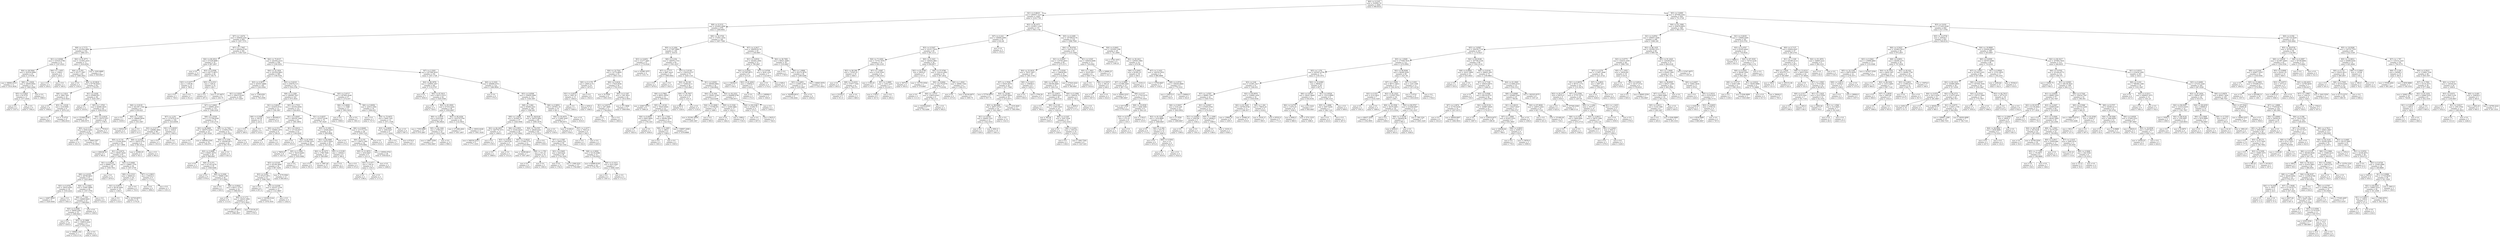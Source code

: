digraph Tree {
node [shape=box] ;
0 [label="X[0] <= 0.2197\nmse = 332950.79\nsamples = 2000\nvalue = 996.8535"] ;
1 [label="X[1] <= 0.8619\nmse = 260937.7214\nsamples = 1050\nvalue = 1218.7743"] ;
0 -> 1 [labeldistance=2.5, labelangle=45, headlabel="True"] ;
2 [label="X[8] <= 9.3131\nmse = 252903.2668\nsamples = 878\nvalue = 1268.8462"] ;
1 -> 2 ;
3 [label="X[7] <= 1.6274\nmse = 256644.2341\nsamples = 693\nvalue = 1207.7374"] ;
2 -> 3 ;
4 [label="X[8] <= 2.7173\nmse = 231044.9882\nsamples = 102\nvalue = 1480.1471"] ;
3 -> 4 ;
5 [label="X[1] <= 0.8369\nmse = 319325.5796\nsamples = 31\nvalue = 1167.0323"] ;
4 -> 5 ;
6 [label="X[4] <= 49.5064\nmse = 163534.9984\nsamples = 25\nvalue = 1378.96"] ;
5 -> 6 ;
7 [label="mse = 98084.2314\nsamples = 11\nvalue = 1014.3636"] ;
6 -> 7 ;
8 [label="X[8] <= 1.0436\nmse = 28450.9592\nsamples = 14\nvalue = 1665.4286"] ;
6 -> 8 ;
9 [label="X[5] <= 9.5925\nmse = 92.9752\nsamples = 11\nvalue = 1577.4545"] ;
8 -> 9 ;
10 [label="mse = 0.0\nsamples = 2\nvalue = 1557.0"] ;
9 -> 10 ;
11 [label="mse = 0.0\nsamples = 9\nvalue = 1582.0"] ;
9 -> 11 ;
12 [label="mse = 0.0\nsamples = 3\nvalue = 1988.0"] ;
8 -> 12 ;
13 [label="X[6] <= 1.1055\nmse = 1568.0\nsamples = 6\nvalue = 284.0"] ;
5 -> 13 ;
14 [label="mse = 0.0\nsamples = 4\nvalue = 256.0"] ;
13 -> 14 ;
15 [label="mse = 0.0\nsamples = 2\nvalue = 340.0"] ;
13 -> 15 ;
16 [label="X[4] <= 91.8771\nmse = 131003.1633\nsamples = 71\nvalue = 1616.8592"] ;
4 -> 16 ;
17 [label="X[4] <= 4.352\nmse = 95177.1607\nsamples = 65\nvalue = 1680.2923"] ;
16 -> 17 ;
18 [label="mse = 0.0\nsamples = 3\nvalue = 1193.0"] ;
17 -> 18 ;
19 [label="X[4] <= 25.9618\nmse = 87736.8543\nsamples = 62\nvalue = 1703.871"] ;
17 -> 19 ;
20 [label="X[8] <= 3.814\nmse = 1864.7461\nsamples = 16\nvalue = 1918.5625"] ;
19 -> 20 ;
21 [label="mse = 0.0\nsamples = 8\nvalue = 1958.0"] ;
20 -> 21 ;
22 [label="X[5] <= 1.6126\nmse = 618.8594\nsamples = 8\nvalue = 1879.125"] ;
20 -> 22 ;
23 [label="mse = 0.0\nsamples = 2\nvalue = 1838.0"] ;
22 -> 23 ;
24 [label="mse = 73.4722\nsamples = 6\nvalue = 1892.8333"] ;
22 -> 24 ;
25 [label="X[1] <= 0.828\nmse = 95996.853\nsamples = 46\nvalue = 1629.1957"] ;
19 -> 25 ;
26 [label="mse = 0.0\nsamples = 2\nvalue = 1019.0"] ;
25 -> 26 ;
27 [label="X[5] <= 1.3763\nmse = 82666.5635\nsamples = 44\nvalue = 1656.9318"] ;
25 -> 27 ;
28 [label="mse = 151846.9336\nsamples = 16\nvalue = 1494.9375"] ;
27 -> 28 ;
29 [label="X[6] <= 0.4418\nmse = 19570.5357\nsamples = 28\nvalue = 1749.5"] ;
27 -> 29 ;
30 [label="X[0] <= 0.1113\nmse = 4504.5184\nsamples = 25\nvalue = 1778.96"] ;
29 -> 30 ;
31 [label="mse = 0.0\nsamples = 12\nvalue = 1811.0"] ;
30 -> 31 ;
32 [label="mse = 6840.2367\nsamples = 13\nvalue = 1749.3846"] ;
30 -> 32 ;
33 [label="mse = 77618.0\nsamples = 3\nvalue = 1504.0"] ;
29 -> 33 ;
34 [label="mse = 3293.8889\nsamples = 6\nvalue = 929.6667"] ;
16 -> 34 ;
35 [label="X[7] <= 1.7907\nmse = 246044.6743\nsamples = 591\nvalue = 1160.7225"] ;
3 -> 35 ;
36 [label="X[4] <= 80.2914\nmse = 67228.0898\nsamples = 35\nvalue = 687.2857"] ;
35 -> 36 ;
37 [label="mse = 0.0\nsamples = 15\nvalue = 888.0"] ;
36 -> 37 ;
38 [label="X[3] <= 0.4598\nmse = 64773.4875\nsamples = 20\nvalue = 536.75"] ;
36 -> 38 ;
39 [label="X[3] <= 0.4377\nmse = 1149.96\nsamples = 10\nvalue = 789.8"] ;
38 -> 39 ;
40 [label="mse = 0.0\nsamples = 3\nvalue = 738.0"] ;
39 -> 40 ;
41 [label="mse = 0.0\nsamples = 7\nvalue = 812.0"] ;
39 -> 41 ;
42 [label="X[5] <= 6.2331\nmse = 328.41\nsamples = 10\nvalue = 283.7"] ;
38 -> 42 ;
43 [label="mse = 0.0\nsamples = 6\nvalue = 297.0"] ;
42 -> 43 ;
44 [label="mse = 157.6875\nsamples = 4\nvalue = 263.75"] ;
42 -> 44 ;
45 [label="X[4] <= 75.8137\nmse = 242303.2314\nsamples = 556\nvalue = 1190.5252"] ;
35 -> 45 ;
46 [label="X[4] <= 22.1834\nmse = 241024.0663\nsamples = 365\nvalue = 1108.5534"] ;
45 -> 46 ;
47 [label="X[3] <= 0.5875\nmse = 203527.8686\nsamples = 195\nvalue = 1243.0564"] ;
46 -> 47 ;
48 [label="X[1] <= 0.8207\nmse = 199415.8336\nsamples = 182\nvalue = 1277.8297"] ;
47 -> 48 ;
49 [label="X[6] <= 0.9135\nmse = 461397.7344\nsamples = 8\nvalue = 659.625"] ;
48 -> 49 ;
50 [label="mse = 0.0\nsamples = 2\nvalue = 1639.0"] ;
49 -> 50 ;
51 [label="X[5] <= 7.1425\nmse = 188896.8056\nsamples = 6\nvalue = 333.1667"] ;
49 -> 51 ;
52 [label="mse = 54522.25\nsamples = 2\nvalue = 917.5"] ;
51 -> 52 ;
53 [label="mse = 0.0\nsamples = 4\nvalue = 41.0"] ;
51 -> 53 ;
54 [label="X[7] <= 3.4063\nmse = 168991.4533\nsamples = 174\nvalue = 1306.2529"] ;
48 -> 54 ;
55 [label="X[7] <= 3.251\nmse = 137979.4119\nsamples = 104\nvalue = 1414.6058"] ;
54 -> 55 ;
56 [label="X[3] <= 0.5171\nmse = 128086.3804\nsamples = 98\nvalue = 1382.1327"] ;
55 -> 56 ;
57 [label="X[0] <= 0.116\nmse = 115244.4939\nsamples = 92\nvalue = 1417.3696"] ;
56 -> 57 ;
58 [label="mse = 206228.16\nsamples = 5\nvalue = 983.8"] ;
57 -> 58 ;
59 [label="X[1] <= 0.8274\nmse = 98591.0554\nsamples = 87\nvalue = 1442.2874"] ;
57 -> 59 ;
60 [label="X[1] <= 0.8239\nmse = 69884.7158\nsamples = 58\nvalue = 1509.7931"] ;
59 -> 60 ;
61 [label="X[8] <= 4.4102\nmse = 48766.8031\nsamples = 47\nvalue = 1425.4894"] ;
60 -> 61 ;
62 [label="X[3] <= 0.4702\nmse = 18432.8395\nsamples = 18\nvalue = 1535.2222"] ;
61 -> 62 ;
63 [label="mse = 14487.8025\nsamples = 9\nvalue = 1429.4444"] ;
62 -> 63 ;
64 [label="mse = 0.0\nsamples = 9\nvalue = 1641.0"] ;
62 -> 64 ;
65 [label="X[4] <= 11.6362\nmse = 55481.8906\nsamples = 29\nvalue = 1357.3793"] ;
61 -> 65 ;
66 [label="X[8] <= 7.1291\nmse = 64866.9263\nsamples = 23\nvalue = 1389.8261"] ;
65 -> 66 ;
67 [label="X[3] <= 0.4568\nmse = 76858.2382\nsamples = 19\nvalue = 1406.8421"] ;
66 -> 67 ;
68 [label="mse = 0.0\nsamples = 10\nvalue = 1455.0"] ;
67 -> 68 ;
69 [label="X[5] <= 23.5889\nmse = 156816.2222\nsamples = 9\nvalue = 1353.3333"] ;
67 -> 69 ;
70 [label="mse = 199681.102\nsamples = 7\nvalue = 1332.5714"] ;
69 -> 70 ;
71 [label="mse = 0.0\nsamples = 2\nvalue = 1426.0"] ;
69 -> 71 ;
72 [label="mse = 0.0\nsamples = 4\nvalue = 1309.0"] ;
66 -> 72 ;
73 [label="mse = 0.0\nsamples = 6\nvalue = 1233.0"] ;
65 -> 73 ;
74 [label="mse = 0.0\nsamples = 11\nvalue = 1870.0"] ;
60 -> 74 ;
75 [label="X[3] <= 0.4469\nmse = 128661.5791\nsamples = 29\nvalue = 1307.2759"] ;
59 -> 75 ;
76 [label="X[0] <= 0.1519\nmse = 49665.01\nsamples = 20\nvalue = 1124.7"] ;
75 -> 76 ;
77 [label="X[1] <= 0.8473\nmse = 38126.4444\nsamples = 18\nvalue = 1166.0"] ;
76 -> 77 ;
78 [label="mse = 0.0\nsamples = 2\nvalue = 1132.0"] ;
77 -> 78 ;
79 [label="mse = 42729.6875\nsamples = 16\nvalue = 1170.25"] ;
77 -> 79 ;
80 [label="mse = 0.0\nsamples = 2\nvalue = 753.0"] ;
76 -> 80 ;
81 [label="X[7] <= 2.3823\nmse = 65522.0\nsamples = 9\nvalue = 1713.0"] ;
75 -> 81 ;
82 [label="mse = 0.0\nsamples = 6\nvalue = 1894.0"] ;
81 -> 82 ;
83 [label="mse = 0.0\nsamples = 3\nvalue = 1351.0"] ;
81 -> 83 ;
84 [label="X[8] <= 4.4102\nmse = 14033.4722\nsamples = 6\nvalue = 841.8333"] ;
56 -> 84 ;
85 [label="mse = 32580.25\nsamples = 2\nvalue = 921.5"] ;
84 -> 85 ;
86 [label="mse = 0.0\nsamples = 4\nvalue = 802.0"] ;
84 -> 86 ;
87 [label="X[1] <= 0.8229\nmse = 1024.0\nsamples = 6\nvalue = 1945.0"] ;
55 -> 87 ;
88 [label="mse = 0.0\nsamples = 3\nvalue = 1913.0"] ;
87 -> 88 ;
89 [label="mse = 0.0\nsamples = 3\nvalue = 1977.0"] ;
87 -> 89 ;
90 [label="X[8] <= 2.5539\nmse = 171708.6549\nsamples = 70\nvalue = 1145.2714"] ;
54 -> 90 ;
91 [label="X[2] <= 82.9469\nmse = 180575.5235\nsamples = 19\nvalue = 1467.0526"] ;
90 -> 91 ;
92 [label="mse = 0.0\nsamples = 3\nvalue = 1916.0"] ;
91 -> 92 ;
93 [label="mse = 169556.2344\nsamples = 16\nvalue = 1382.875"] ;
91 -> 93 ;
94 [label="X[4] <= 12.7302\nmse = 115459.3756\nsamples = 51\nvalue = 1025.3922"] ;
90 -> 94 ;
95 [label="X[0] <= 0.1256\nmse = 104268.4671\nsamples = 42\nvalue = 945.7619"] ;
94 -> 95 ;
96 [label="X[3] <= 0.4086\nmse = 85601.5679\nsamples = 38\nvalue = 998.8947"] ;
95 -> 96 ;
97 [label="mse = 0.0\nsamples = 3\nvalue = 414.0"] ;
96 -> 97 ;
98 [label="X[8] <= 4.271\nmse = 61102.4278\nsamples = 35\nvalue = 1049.0286"] ;
96 -> 98 ;
99 [label="mse = 0.0\nsamples = 9\nvalue = 979.0"] ;
98 -> 99 ;
100 [label="X[6] <= 0.2206\nmse = 79968.1198\nsamples = 26\nvalue = 1073.2692"] ;
98 -> 100 ;
101 [label="mse = 0.0\nsamples = 2\nvalue = 920.0"] ;
100 -> 101 ;
102 [label="X[6] <= 0.6043\nmse = 84511.3733\nsamples = 24\nvalue = 1086.0417"] ;
100 -> 102 ;
103 [label="mse = 0.0\nsamples = 8\nvalue = 1113.0"] ;
102 -> 103 ;
104 [label="X[0] <= 0.1173\nmse = 126221.9961\nsamples = 16\nvalue = 1072.5625"] ;
102 -> 104 ;
105 [label="mse = 135157.0612\nsamples = 14\nvalue = 1086.2857"] ;
104 -> 105 ;
106 [label="mse = 53130.25\nsamples = 2\nvalue = 976.5"] ;
104 -> 106 ;
107 [label="mse = 0.0\nsamples = 4\nvalue = 441.0"] ;
95 -> 107 ;
108 [label="mse = 0.0\nsamples = 9\nvalue = 1397.0"] ;
94 -> 108 ;
109 [label="mse = 7168.6391\nsamples = 13\nvalue = 756.2308"] ;
47 -> 109 ;
110 [label="X[3] <= 0.6219\nmse = 239479.715\nsamples = 170\nvalue = 954.2706"] ;
46 -> 110 ;
111 [label="X[8] <= 2.1269\nmse = 206285.7627\nsamples = 143\nvalue = 875.3916"] ;
110 -> 111 ;
112 [label="X[1] <= 0.8221\nmse = 143435.4722\nsamples = 12\nvalue = 338.1667"] ;
111 -> 112 ;
113 [label="X[6] <= 0.5406\nmse = 338.56\nsamples = 10\nvalue = 223.2"] ;
112 -> 113 ;
114 [label="mse = 0.0\nsamples = 2\nvalue = 260.0"] ;
113 -> 114 ;
115 [label="mse = 0.0\nsamples = 8\nvalue = 214.0"] ;
113 -> 115 ;
116 [label="mse = 462400.0\nsamples = 2\nvalue = 913.0"] ;
112 -> 116 ;
117 [label="X[5] <= 2.7533\nmse = 183183.6592\nsamples = 131\nvalue = 924.6031"] ;
111 -> 117 ;
118 [label="X[1] <= 0.8207\nmse = 180330.1999\nsamples = 61\nvalue = 1081.8852"] ;
117 -> 118 ;
119 [label="X[0] <= 0.1511\nmse = 150864.1875\nsamples = 8\nvalue = 558.25"] ;
118 -> 119 ;
120 [label="mse = 0.0\nsamples = 2\nvalue = 1231.0"] ;
119 -> 120 ;
121 [label="mse = 0.0\nsamples = 6\nvalue = 334.0"] ;
119 -> 121 ;
122 [label="X[1] <= 0.8212\nmse = 137142.9377\nsamples = 53\nvalue = 1160.9245"] ;
118 -> 122 ;
123 [label="mse = 0.0\nsamples = 4\nvalue = 1919.0"] ;
122 -> 123 ;
124 [label="X[2] <= 81.0593\nmse = 97596.1616\nsamples = 49\nvalue = 1099.0408"] ;
122 -> 124 ;
125 [label="mse = 78652.0\nsamples = 8\nvalue = 1427.0"] ;
124 -> 125 ;
126 [label="X[5] <= 2.1994\nmse = 76210.8269\nsamples = 41\nvalue = 1035.0488"] ;
124 -> 126 ;
127 [label="X[3] <= 0.5145\nmse = 65199.3668\nsamples = 34\nvalue = 967.5294"] ;
126 -> 127 ;
128 [label="X[3] <= 0.402\nmse = 87415.2971\nsamples = 21\nvalue = 1046.1905"] ;
127 -> 128 ;
129 [label="mse = 0.0\nsamples = 6\nvalue = 857.0"] ;
128 -> 129 ;
130 [label="X[3] <= 0.4168\nmse = 102337.3156\nsamples = 15\nvalue = 1121.8667"] ;
128 -> 130 ;
131 [label="mse = 132394.5124\nsamples = 11\nvalue = 1078.1818"] ;
130 -> 131 ;
132 [label="mse = 0.0\nsamples = 4\nvalue = 1242.0"] ;
130 -> 132 ;
133 [label="mse = 3170.5562\nsamples = 13\nvalue = 840.4615"] ;
127 -> 133 ;
134 [label="mse = 0.0\nsamples = 7\nvalue = 1363.0"] ;
126 -> 134 ;
135 [label="X[1] <= 0.8257\nmse = 145327.6196\nsamples = 70\nvalue = 787.5429"] ;
117 -> 135 ;
136 [label="X[5] <= 9.1091\nmse = 14546.0303\nsamples = 32\nvalue = 499.9688"] ;
135 -> 136 ;
137 [label="X[2] <= 83.0985\nmse = 10273.5624\nsamples = 29\nvalue = 523.2414"] ;
136 -> 137 ;
138 [label="X[4] <= 35.3275\nmse = 1788.7599\nsamples = 23\nvalue = 560.6087"] ;
137 -> 138 ;
139 [label="mse = 0.0\nsamples = 8\nvalue = 591.0"] ;
138 -> 139 ;
140 [label="mse = 1987.44\nsamples = 15\nvalue = 544.4"] ;
138 -> 140 ;
141 [label="X[3] <= 0.5199\nmse = 16928.0\nsamples = 6\nvalue = 380.0"] ;
137 -> 141 ;
142 [label="mse = 0.0\nsamples = 2\nvalue = 196.0"] ;
141 -> 142 ;
143 [label="mse = 0.0\nsamples = 4\nvalue = 472.0"] ;
141 -> 143 ;
144 [label="mse = 0.0\nsamples = 3\nvalue = 275.0"] ;
136 -> 144 ;
145 [label="X[6] <= 0.9448\nmse = 127173.153\nsamples = 38\nvalue = 1029.7105"] ;
135 -> 145 ;
146 [label="X[0] <= 0.155\nmse = 118972.1981\nsamples = 34\nvalue = 1079.0882"] ;
145 -> 146 ;
147 [label="X[5] <= 21.9974\nmse = 1616.6667\nsamples = 6\nvalue = 1211.0"] ;
146 -> 147 ;
148 [label="X[3] <= 0.477\nmse = 156.25\nsamples = 4\nvalue = 1183.5"] ;
147 -> 148 ;
149 [label="mse = 0.0\nsamples = 2\nvalue = 1196.0"] ;
148 -> 149 ;
150 [label="mse = 0.0\nsamples = 2\nvalue = 1171.0"] ;
148 -> 150 ;
151 [label="mse = 0.0\nsamples = 2\nvalue = 1266.0"] ;
147 -> 151 ;
152 [label="mse = 139592.0753\nsamples = 28\nvalue = 1050.8214"] ;
146 -> 152 ;
153 [label="mse = 0.0\nsamples = 4\nvalue = 610.0"] ;
145 -> 153 ;
154 [label="X[5] <= 5.6717\nmse = 207802.9246\nsamples = 27\nvalue = 1372.037"] ;
110 -> 154 ;
155 [label="X[6] <= 0.8092\nmse = 11.3388\nsamples = 11\nvalue = 1903.5455"] ;
154 -> 155 ;
156 [label="mse = 0.0\nsamples = 4\nvalue = 1908.0"] ;
155 -> 156 ;
157 [label="mse = 0.0\nsamples = 7\nvalue = 1901.0"] ;
155 -> 157 ;
158 [label="X[6] <= 0.8056\nmse = 22914.1094\nsamples = 16\nvalue = 1006.625"] ;
154 -> 158 ;
159 [label="mse = 0.0\nsamples = 3\nvalue = 727.0"] ;
158 -> 159 ;
160 [label="X[4] <= 72.6472\nmse = 5994.1302\nsamples = 13\nvalue = 1071.1538"] ;
158 -> 160 ;
161 [label="X[3] <= 0.6699\nmse = 1694.0247\nsamples = 9\nvalue = 1117.4444"] ;
160 -> 161 ;
162 [label="mse = 0.0\nsamples = 7\nvalue = 1125.0"] ;
161 -> 162 ;
163 [label="mse = 6724.0\nsamples = 2\nvalue = 1091.0"] ;
161 -> 163 ;
164 [label="mse = 0.0\nsamples = 4\nvalue = 967.0"] ;
160 -> 164 ;
165 [label="X[7] <= 2.3201\nmse = 207368.5618\nsamples = 191\nvalue = 1347.1728"] ;
45 -> 165 ;
166 [label="X[4] <= 86.3978\nmse = 120950.1857\nsamples = 69\nvalue = 1110.5797"] ;
165 -> 166 ;
167 [label="mse = 0.0\nsamples = 7\nvalue = 1830.0"] ;
166 -> 167 ;
168 [label="X[4] <= 97.5013\nmse = 69573.5515\nsamples = 62\nvalue = 1029.3548"] ;
166 -> 168 ;
169 [label="mse = 0.0\nsamples = 4\nvalue = 720.0"] ;
168 -> 169 ;
170 [label="X[2] <= 81.0593\nmse = 67316.5244\nsamples = 58\nvalue = 1050.6897"] ;
168 -> 170 ;
171 [label="X[8] <= 3.3879\nmse = 6325.692\nsamples = 34\nvalue = 992.8824"] ;
170 -> 171 ;
172 [label="mse = 7359.9289\nsamples = 15\nvalue = 970.2667"] ;
171 -> 172 ;
173 [label="X[5] <= 44.1444\nmse = 4786.615\nsamples = 19\nvalue = 1010.7368"] ;
171 -> 173 ;
174 [label="mse = 13667.5556\nsamples = 6\nvalue = 1042.6667"] ;
173 -> 174 ;
175 [label="mse = 0.0\nsamples = 13\nvalue = 996.0"] ;
173 -> 175 ;
176 [label="X[2] <= 85.4256\nmse = 142279.5764\nsamples = 24\nvalue = 1132.5833"] ;
170 -> 176 ;
177 [label="mse = 271484.2041\nsamples = 7\nvalue = 1451.2857"] ;
176 -> 177 ;
178 [label="mse = 30032.8166\nsamples = 17\nvalue = 1001.3529"] ;
176 -> 178 ;
179 [label="X[0] <= 0.1025\nmse = 206680.4751\nsamples = 122\nvalue = 1480.9836"] ;
165 -> 179 ;
180 [label="mse = 0.0\nsamples = 6\nvalue = 375.0"] ;
179 -> 180 ;
181 [label="X[3] <= 0.6508\nmse = 150829.3606\nsamples = 116\nvalue = 1538.1897"] ;
179 -> 181 ;
182 [label="X[8] <= 3.062\nmse = 95069.3161\nsamples = 106\nvalue = 1598.283"] ;
181 -> 182 ;
183 [label="X[8] <= 1.0484\nmse = 161845.16\nsamples = 37\nvalue = 1426.5946"] ;
182 -> 183 ;
184 [label="X[2] <= 82.2451\nmse = 340778.7273\nsamples = 11\nvalue = 1660.0"] ;
183 -> 184 ;
185 [label="mse = 348334.2222\nsamples = 9\nvalue = 1771.3333"] ;
184 -> 185 ;
186 [label="mse = 0.0\nsamples = 2\nvalue = 1159.0"] ;
184 -> 186 ;
187 [label="X[6] <= 0.3953\nmse = 53342.8225\nsamples = 26\nvalue = 1327.8462"] ;
183 -> 187 ;
188 [label="X[3] <= 0.6441\nmse = 30416.64\nsamples = 5\nvalue = 1654.4"] ;
187 -> 188 ;
189 [label="mse = 0.0\nsamples = 2\nvalue = 1868.0"] ;
188 -> 189 ;
190 [label="mse = 0.0\nsamples = 3\nvalue = 1512.0"] ;
188 -> 190 ;
191 [label="X[5] <= 13.8525\nmse = 27366.3719\nsamples = 21\nvalue = 1250.0952"] ;
187 -> 191 ;
192 [label="mse = 19299.0612\nsamples = 7\nvalue = 1047.2857"] ;
191 -> 192 ;
193 [label="X[8] <= 1.1781\nmse = 551.25\nsamples = 14\nvalue = 1351.5"] ;
191 -> 193 ;
194 [label="mse = 0.0\nsamples = 9\nvalue = 1334.0"] ;
193 -> 194 ;
195 [label="mse = 0.0\nsamples = 5\nvalue = 1383.0"] ;
193 -> 195 ;
196 [label="X[4] <= 99.8149\nmse = 34979.5892\nsamples = 69\nvalue = 1690.3478"] ;
182 -> 196 ;
197 [label="X[4] <= 79.4787\nmse = 28649.6341\nsamples = 65\nvalue = 1712.5231"] ;
196 -> 197 ;
198 [label="mse = 0.0\nsamples = 6\nvalue = 1559.0"] ;
197 -> 198 ;
199 [label="X[7] <= 3.1585\nmse = 28922.524\nsamples = 59\nvalue = 1728.1356"] ;
197 -> 199 ;
200 [label="X[3] <= 0.5605\nmse = 828.6224\nsamples = 28\nvalue = 1754.1429"] ;
199 -> 200 ;
201 [label="mse = 0.0\nsamples = 13\nvalue = 1742.0"] ;
200 -> 201 ;
202 [label="mse = 1308.2222\nsamples = 15\nvalue = 1764.6667"] ;
200 -> 202 ;
203 [label="X[8] <= 4.9092\nmse = 53134.9386\nsamples = 31\nvalue = 1704.6452"] ;
199 -> 203 ;
204 [label="mse = 63889.9149\nsamples = 24\nvalue = 1732.7917"] ;
203 -> 204 ;
205 [label="X[0] <= 0.1413\nmse = 4231.8367\nsamples = 7\nvalue = 1608.1429"] ;
203 -> 205 ;
206 [label="mse = 0.0\nsamples = 5\nvalue = 1567.0"] ;
205 -> 206 ;
207 [label="mse = 0.0\nsamples = 2\nvalue = 1711.0"] ;
205 -> 207 ;
208 [label="mse = 0.0\nsamples = 4\nvalue = 1330.0"] ;
196 -> 208 ;
209 [label="X[6] <= 0.9852\nmse = 297851.16\nsamples = 10\nvalue = 901.2"] ;
181 -> 209 ;
210 [label="X[4] <= 93.4075\nmse = 112681.8367\nsamples = 7\nvalue = 594.8571"] ;
209 -> 210 ;
211 [label="mse = 51200.0\nsamples = 3\nvalue = 934.0"] ;
210 -> 211 ;
212 [label="X[7] <= 3.3277\nmse = 7832.25\nsamples = 4\nvalue = 340.5"] ;
210 -> 212 ;
213 [label="mse = 0.0\nsamples = 2\nvalue = 252.0"] ;
212 -> 213 ;
214 [label="mse = 0.0\nsamples = 2\nvalue = 429.0"] ;
212 -> 214 ;
215 [label="mse = 0.0\nsamples = 3\nvalue = 1616.0"] ;
209 -> 215 ;
216 [label="X[8] <= 16.3726\nmse = 172501.3192\nsamples = 185\nvalue = 1497.7568"] ;
2 -> 216 ;
217 [label="X[0] <= 0.1404\nmse = 117287.0886\nsamples = 140\nvalue = 1610.8"] ;
216 -> 217 ;
218 [label="X[3] <= 0.6451\nmse = 31277.3481\nsamples = 57\nvalue = 1770.0526"] ;
217 -> 218 ;
219 [label="X[4] <= 10.7541\nmse = 14770.8693\nsamples = 53\nvalue = 1803.1321"] ;
218 -> 219 ;
220 [label="X[0] <= 0.1178\nmse = 2669.2174\nsamples = 23\nvalue = 1872.0"] ;
219 -> 220 ;
221 [label="X[1] <= 0.8375\nmse = 1965.76\nsamples = 15\nvalue = 1844.8"] ;
220 -> 221 ;
222 [label="mse = 0.0\nsamples = 3\nvalue = 1840.0"] ;
221 -> 222 ;
223 [label="mse = 2450.0\nsamples = 12\nvalue = 1846.0"] ;
221 -> 223 ;
224 [label="mse = 0.0\nsamples = 8\nvalue = 1923.0"] ;
220 -> 224 ;
225 [label="X[6] <= 0.4418\nmse = 17624.9556\nsamples = 30\nvalue = 1750.3333"] ;
219 -> 225 ;
226 [label="mse = 35.5556\nsamples = 6\nvalue = 1493.3333"] ;
225 -> 226 ;
227 [label="X[0] <= 0.1307\nmse = 1381.9931\nsamples = 24\nvalue = 1814.5833"] ;
225 -> 227 ;
228 [label="X[1] <= 0.8375\nmse = 287.2899\nsamples = 13\nvalue = 1784.6923"] ;
227 -> 228 ;
229 [label="mse = 0.0\nsamples = 7\nvalue = 1769.0"] ;
228 -> 229 ;
230 [label="mse = 0.0\nsamples = 6\nvalue = 1803.0"] ;
228 -> 230 ;
231 [label="mse = 371.9008\nsamples = 11\nvalue = 1849.9091"] ;
227 -> 231 ;
232 [label="mse = 43380.1875\nsamples = 4\nvalue = 1331.75"] ;
218 -> 232 ;
233 [label="X[6] <= 0.234\nmse = 146976.1733\nsamples = 83\nvalue = 1501.4337"] ;
217 -> 233 ;
234 [label="X[7] <= 2.7777\nmse = 8867.8225\nsamples = 13\nvalue = 1890.8462"] ;
233 -> 234 ;
235 [label="mse = 0.0\nsamples = 2\nvalue = 1670.0"] ;
234 -> 235 ;
236 [label="mse = 0.0\nsamples = 11\nvalue = 1931.0"] ;
234 -> 236 ;
237 [label="X[7] <= 3.0139\nmse = 139232.6727\nsamples = 70\nvalue = 1429.1143"] ;
233 -> 237 ;
238 [label="X[4] <= 54.361\nmse = 72484.6111\nsamples = 36\nvalue = 1525.6667"] ;
237 -> 238 ;
239 [label="X[6] <= 0.7862\nmse = 68551.8939\nsamples = 31\nvalue = 1569.9032"] ;
238 -> 239 ;
240 [label="mse = 22807.9375\nsamples = 8\nvalue = 1466.25"] ;
239 -> 240 ;
241 [label="X[5] <= 1.6126\nmse = 79425.9546\nsamples = 23\nvalue = 1605.9565"] ;
239 -> 241 ;
242 [label="X[4] <= 9.4954\nmse = 6693.9844\nsamples = 8\nvalue = 1761.625"] ;
241 -> 242 ;
243 [label="mse = 0.0\nsamples = 5\nvalue = 1825.0"] ;
242 -> 243 ;
244 [label="mse = 0.0\nsamples = 3\nvalue = 1656.0"] ;
242 -> 244 ;
245 [label="X[7] <= 1.7293\nmse = 98399.3956\nsamples = 15\nvalue = 1522.9333"] ;
241 -> 245 ;
246 [label="X[0] <= 0.1805\nmse = 288.0\nsamples = 6\nvalue = 1589.0"] ;
245 -> 246 ;
247 [label="mse = 0.0\nsamples = 4\nvalue = 1601.0"] ;
246 -> 247 ;
248 [label="mse = 0.0\nsamples = 2\nvalue = 1565.0"] ;
246 -> 248 ;
249 [label="mse = 158957.2099\nsamples = 9\nvalue = 1478.8889"] ;
245 -> 249 ;
250 [label="X[4] <= 78.7827\nmse = 9512.64\nsamples = 5\nvalue = 1251.4"] ;
238 -> 250 ;
251 [label="mse = 800.0\nsamples = 3\nvalue = 1329.0"] ;
250 -> 251 ;
252 [label="mse = 0.0\nsamples = 2\nvalue = 1135.0"] ;
250 -> 252 ;
253 [label="X[1] <= 0.8291\nmse = 189584.9862\nsamples = 34\nvalue = 1326.8824"] ;
237 -> 253 ;
254 [label="X[4] <= 41.644\nmse = 139261.4184\nsamples = 27\nvalue = 1424.6296"] ;
253 -> 254 ;
255 [label="X[4] <= 21.9406\nmse = 172789.09\nsamples = 10\nvalue = 1089.1"] ;
254 -> 255 ;
256 [label="mse = 251941.8056\nsamples = 6\nvalue = 1209.1667"] ;
255 -> 256 ;
257 [label="mse = 0.0\nsamples = 4\nvalue = 909.0"] ;
255 -> 257 ;
258 [label="X[0] <= 0.1526\nmse = 14360.5882\nsamples = 17\nvalue = 1622.0"] ;
254 -> 258 ;
259 [label="mse = 0.0\nsamples = 7\nvalue = 1482.0"] ;
258 -> 259 ;
260 [label="mse = 1089.0\nsamples = 10\nvalue = 1720.0"] ;
258 -> 260 ;
261 [label="X[2] <= 92.2251\nmse = 204688.9796\nsamples = 7\nvalue = 949.8571"] ;
253 -> 261 ;
262 [label="X[4] <= 60.2186\nmse = 31204.75\nsamples = 4\nvalue = 575.5"] ;
261 -> 262 ;
263 [label="mse = 0.0\nsamples = 2\nvalue = 407.0"] ;
262 -> 263 ;
264 [label="mse = 5625.0\nsamples = 2\nvalue = 744.0"] ;
262 -> 264 ;
265 [label="mse = 0.0\nsamples = 3\nvalue = 1449.0"] ;
261 -> 265 ;
266 [label="X[7] <= 4.2617\nmse = 180836.8178\nsamples = 45\nvalue = 1146.0667"] ;
216 -> 266 ;
267 [label="X[1] <= 0.8532\nmse = 183262.1956\nsamples = 15\nvalue = 799.2667"] ;
266 -> 267 ;
268 [label="X[3] <= 0.4302\nmse = 167585.6875\nsamples = 8\nvalue = 515.25"] ;
267 -> 268 ;
269 [label="mse = 136242.0\nsamples = 3\nvalue = 334.0"] ;
268 -> 269 ;
270 [label="X[2] <= 81.4042\nmse = 154854.4\nsamples = 5\nvalue = 624.0"] ;
268 -> 270 ;
271 [label="mse = 0.0\nsamples = 3\nvalue = 372.0"] ;
270 -> 271 ;
272 [label="mse = 148996.0\nsamples = 2\nvalue = 1002.0"] ;
270 -> 272 ;
273 [label="X[7] <= 0.9708\nmse = 3630.1224\nsamples = 7\nvalue = 1123.8571"] ;
267 -> 273 ;
274 [label="mse = 0.0\nsamples = 4\nvalue = 1174.0"] ;
273 -> 274 ;
275 [label="mse = 648.0\nsamples = 3\nvalue = 1057.0"] ;
273 -> 275 ;
276 [label="X[4] <= 40.7681\nmse = 89421.4489\nsamples = 30\nvalue = 1319.4667"] ;
266 -> 276 ;
277 [label="mse = 0.0\nsamples = 2\nvalue = 1740.0"] ;
276 -> 277 ;
278 [label="X[6] <= 1.0898\nmse = 82274.3878\nsamples = 28\nvalue = 1289.4286"] ;
276 -> 278 ;
279 [label="X[3] <= 0.4851\nmse = 112065.3156\nsamples = 15\nvalue = 1235.4667"] ;
278 -> 279 ;
280 [label="mse = 182968.6914\nsamples = 9\nvalue = 1196.4444"] ;
279 -> 280 ;
281 [label="mse = 0.0\nsamples = 6\nvalue = 1294.0"] ;
279 -> 281 ;
282 [label="mse = 40663.5976\nsamples = 13\nvalue = 1351.6923"] ;
278 -> 282 ;
283 [label="X[2] <= 82.4371\nmse = 223821.1324\nsamples = 172\nvalue = 963.1744"] ;
1 -> 283 ;
284 [label="X[7] <= 4.222\nmse = 158060.2496\nsamples = 50\nvalue = 632.48"] ;
283 -> 284 ;
285 [label="X[3] <= 0.5247\nmse = 141011.5032\nsamples = 45\nvalue = 691.3111"] ;
284 -> 285 ;
286 [label="X[4] <= 71.6391\nmse = 73752.7978\nsamples = 19\nvalue = 492.2105"] ;
285 -> 286 ;
287 [label="X[2] <= 80.296\nmse = 72545.25\nsamples = 10\nvalue = 668.5"] ;
286 -> 287 ;
288 [label="mse = 0.0\nsamples = 2\nvalue = 345.0"] ;
287 -> 288 ;
289 [label="X[8] <= 15.4333\nmse = 57977.7344\nsamples = 8\nvalue = 749.375"] ;
287 -> 289 ;
290 [label="mse = 23104.0\nsamples = 5\nvalue = 911.0"] ;
289 -> 290 ;
291 [label="mse = 0.0\nsamples = 3\nvalue = 480.0"] ;
289 -> 291 ;
292 [label="X[7] <= 1.9387\nmse = 2195.5556\nsamples = 9\nvalue = 296.3333"] ;
286 -> 292 ;
293 [label="mse = 1190.25\nsamples = 2\nvalue = 238.5"] ;
292 -> 293 ;
294 [label="X[7] <= 3.4885\nmse = 1254.1224\nsamples = 7\nvalue = 312.8571"] ;
292 -> 294 ;
295 [label="mse = 1728.0\nsamples = 4\nvalue = 327.0"] ;
294 -> 295 ;
296 [label="mse = 0.0\nsamples = 3\nvalue = 294.0"] ;
294 -> 296 ;
297 [label="X[0] <= 0.1423\nmse = 140024.3861\nsamples = 26\nvalue = 836.8077"] ;
285 -> 297 ;
298 [label="X[2] <= 81.0746\nmse = 59932.0\nsamples = 7\nvalue = 537.0"] ;
297 -> 298 ;
299 [label="mse = 3675.0\nsamples = 4\nvalue = 505.0"] ;
298 -> 299 ;
300 [label="mse = 131755.5556\nsamples = 3\nvalue = 579.6667"] ;
298 -> 300 ;
301 [label="X[4] <= 57.0796\nmse = 124216.2992\nsamples = 19\nvalue = 947.2632"] ;
297 -> 301 ;
302 [label="X[6] <= 0.6464\nmse = 122179.0579\nsamples = 11\nvalue = 774.8182"] ;
301 -> 302 ;
303 [label="mse = 0.0\nsamples = 2\nvalue = 1111.0"] ;
302 -> 303 ;
304 [label="X[6] <= 1.0737\nmse = 118633.6543\nsamples = 9\nvalue = 700.1111"] ;
302 -> 304 ;
305 [label="mse = 152504.8163\nsamples = 7\nvalue = 702.4286"] ;
304 -> 305 ;
306 [label="mse = 0.0\nsamples = 2\nvalue = 692.0"] ;
304 -> 306 ;
307 [label="X[6] <= 1.4541\nmse = 29906.7344\nsamples = 8\nvalue = 1184.375"] ;
301 -> 307 ;
308 [label="mse = 0.0\nsamples = 4\nvalue = 1273.0"] ;
307 -> 308 ;
309 [label="mse = 44104.6875\nsamples = 4\nvalue = 1095.75"] ;
307 -> 309 ;
310 [label="mse = 0.0\nsamples = 5\nvalue = 103.0"] ;
284 -> 310 ;
311 [label="X[5] <= 6.2289\nmse = 187584.6178\nsamples = 122\nvalue = 1098.7049"] ;
283 -> 311 ;
312 [label="X[4] <= 78.6702\nmse = 149110.515\nsamples = 93\nvalue = 1210.1828"] ;
311 -> 312 ;
313 [label="X[1] <= 0.9297\nmse = 119745.2653\nsamples = 82\nvalue = 1275.3171"] ;
312 -> 313 ;
314 [label="X[4] <= 33.2619\nmse = 79231.2657\nsamples = 47\nvalue = 1381.5745"] ;
313 -> 314 ;
315 [label="X[7] <= 3.7656\nmse = 55025.9579\nsamples = 39\nvalue = 1417.7949"] ;
314 -> 315 ;
316 [label="mse = 57754.6875\nsamples = 4\nvalue = 937.75"] ;
315 -> 316 ;
317 [label="X[4] <= 18.861\nmse = 25367.8824\nsamples = 35\nvalue = 1472.6571"] ;
315 -> 317 ;
318 [label="X[2] <= 88.6684\nmse = 28071.9722\nsamples = 24\nvalue = 1421.6667"] ;
317 -> 318 ;
319 [label="X[1] <= 0.8761\nmse = 36409.7222\nsamples = 12\nvalue = 1322.3333"] ;
318 -> 319 ;
320 [label="mse = 0.0\nsamples = 2\nvalue = 929.0"] ;
319 -> 320 ;
321 [label="mse = 6561.0\nsamples = 10\nvalue = 1401.0"] ;
319 -> 321 ;
322 [label="mse = 0.0\nsamples = 12\nvalue = 1521.0"] ;
318 -> 322 ;
323 [label="mse = 1418.2645\nsamples = 11\nvalue = 1583.9091"] ;
317 -> 323 ;
324 [label="X[0] <= 0.1415\nmse = 159658.0\nsamples = 8\nvalue = 1205.0"] ;
314 -> 324 ;
325 [label="mse = 0.0\nsamples = 3\nvalue = 693.0"] ;
324 -> 325 ;
326 [label="mse = 3794.56\nsamples = 5\nvalue = 1512.2"] ;
324 -> 326 ;
327 [label="X[7] <= 3.0326\nmse = 138628.062\nsamples = 35\nvalue = 1132.6286"] ;
313 -> 327 ;
328 [label="X[8] <= 10.7243\nmse = 89198.0469\nsamples = 32\nvalue = 1203.125"] ;
327 -> 328 ;
329 [label="X[7] <= 0.8471\nmse = 39850.4541\nsamples = 28\nvalue = 1269.2143"] ;
328 -> 329 ;
330 [label="mse = 0.0\nsamples = 3\nvalue = 769.0"] ;
329 -> 330 ;
331 [label="X[6] <= 0.103\nmse = 11003.7024\nsamples = 25\nvalue = 1329.24"] ;
329 -> 331 ;
332 [label="mse = 392.04\nsamples = 10\nvalue = 1444.6"] ;
331 -> 332 ;
333 [label="X[6] <= 0.2187\nmse = 3291.5556\nsamples = 15\nvalue = 1252.3333"] ;
331 -> 333 ;
334 [label="mse = 0.0\nsamples = 5\nvalue = 1320.0"] ;
333 -> 334 ;
335 [label="X[6] <= 0.622\nmse = 1503.25\nsamples = 10\nvalue = 1218.5"] ;
333 -> 335 ;
336 [label="mse = 0.0\nsamples = 2\nvalue = 1182.0"] ;
335 -> 336 ;
337 [label="mse = 1462.7344\nsamples = 8\nvalue = 1227.625"] ;
335 -> 337 ;
338 [label="X[0] <= 0.1999\nmse = 190034.75\nsamples = 4\nvalue = 740.5"] ;
328 -> 338 ;
339 [label="mse = 9409.0\nsamples = 2\nvalue = 1171.0"] ;
338 -> 339 ;
340 [label="mse = 0.0\nsamples = 2\nvalue = 310.0"] ;
338 -> 340 ;
341 [label="mse = 47424.2222\nsamples = 3\nvalue = 380.6667"] ;
327 -> 341 ;
342 [label="X[1] <= 0.925\nmse = 100634.0496\nsamples = 11\nvalue = 724.6364"] ;
312 -> 342 ;
343 [label="X[5] <= 1.3921\nmse = 32225.0617\nsamples = 9\nvalue = 849.7778"] ;
342 -> 343 ;
344 [label="mse = 0.0\nsamples = 5\nvalue = 1010.0"] ;
343 -> 344 ;
345 [label="X[6] <= 0.5072\nmse = 306.25\nsamples = 4\nvalue = 649.5"] ;
343 -> 345 ;
346 [label="mse = 0.0\nsamples = 2\nvalue = 667.0"] ;
345 -> 346 ;
347 [label="mse = 0.0\nsamples = 2\nvalue = 632.0"] ;
345 -> 347 ;
348 [label="mse = 20880.25\nsamples = 2\nvalue = 161.5"] ;
342 -> 348 ;
349 [label="X[4] <= 9.9401\nmse = 143309.1296\nsamples = 29\nvalue = 741.2069"] ;
311 -> 349 ;
350 [label="mse = 5742.1875\nsamples = 4\nvalue = 1180.25"] ;
349 -> 350 ;
351 [label="X[2] <= 92.2411\nmse = 129543.7984\nsamples = 25\nvalue = 670.96"] ;
349 -> 351 ;
352 [label="X[0] <= 0.2005\nmse = 82382.25\nsamples = 16\nvalue = 549.5"] ;
351 -> 352 ;
353 [label="X[7] <= 0.3069\nmse = 61588.3469\nsamples = 14\nvalue = 487.7143"] ;
352 -> 353 ;
354 [label="mse = 20944.2222\nsamples = 3\nvalue = 885.6667"] ;
353 -> 354 ;
355 [label="X[8] <= 6.37\nmse = 17703.0579\nsamples = 11\nvalue = 379.1818"] ;
353 -> 355 ;
356 [label="mse = 637.5556\nsamples = 3\nvalue = 579.3333"] ;
355 -> 356 ;
357 [label="X[8] <= 10.0538\nmse = 3446.3594\nsamples = 8\nvalue = 304.125"] ;
355 -> 357 ;
358 [label="X[3] <= 0.5797\nmse = 272.25\nsamples = 6\nvalue = 335.5"] ;
357 -> 358 ;
359 [label="mse = 0.0\nsamples = 3\nvalue = 352.0"] ;
358 -> 359 ;
360 [label="mse = 0.0\nsamples = 3\nvalue = 319.0"] ;
358 -> 360 ;
361 [label="mse = 1156.0\nsamples = 2\nvalue = 210.0"] ;
357 -> 361 ;
362 [label="mse = 14161.0\nsamples = 2\nvalue = 982.0"] ;
352 -> 362 ;
363 [label="X[7] <= 3.1422\nmse = 140534.5432\nsamples = 9\nvalue = 886.8889"] ;
351 -> 363 ;
364 [label="mse = 13704.6667\nsamples = 3\nvalue = 1102.0"] ;
363 -> 364 ;
365 [label="X[8] <= 4.8741\nmse = 169244.8889\nsamples = 6\nvalue = 779.3333"] ;
363 -> 365 ;
366 [label="mse = 126075.0\nsamples = 4\nvalue = 943.0"] ;
365 -> 366 ;
367 [label="mse = 94864.0\nsamples = 2\nvalue = 452.0"] ;
365 -> 367 ;
368 [label="X[5] <= 5.6095\nmse = 297948.5542\nsamples = 950\nvalue = 751.5726"] ;
0 -> 368 [labeldistance=2.5, labelangle=-45, headlabel="False"] ;
369 [label="X[4] <= 91.1906\nmse = 259078.8655\nsamples = 348\nvalue = 983.3707"] ;
368 -> 369 ;
370 [label="X[1] <= 0.8761\nmse = 206657.5266\nsamples = 290\nvalue = 1096.169"] ;
369 -> 370 ;
371 [label="X[5] <= 3.6587\nmse = 194239.7718\nsamples = 207\nvalue = 1174.9227"] ;
370 -> 371 ;
372 [label="X[5] <= 1.8309\nmse = 177049.7918\nsamples = 121\nvalue = 1270.0992"] ;
371 -> 372 ;
373 [label="X[5] <= 1.376\nmse = 205567.6794\nsamples = 71\nvalue = 1159.1972"] ;
372 -> 373 ;
374 [label="X[3] <= 0.66\nmse = 131891.5417\nsamples = 51\nvalue = 1340.451"] ;
373 -> 374 ;
375 [label="X[7] <= 1.6787\nmse = 58969.7594\nsamples = 33\nvalue = 1509.7576"] ;
374 -> 375 ;
376 [label="X[6] <= 0.9457\nmse = 5143.229\nsamples = 21\nvalue = 1643.0952"] ;
375 -> 376 ;
377 [label="X[2] <= 81.5245\nmse = 1416.8889\nsamples = 18\nvalue = 1668.6667"] ;
376 -> 377 ;
378 [label="mse = 0.0\nsamples = 6\nvalue = 1713.0"] ;
377 -> 378 ;
379 [label="X[0] <= 0.382\nmse = 651.25\nsamples = 12\nvalue = 1646.5"] ;
377 -> 379 ;
380 [label="mse = 0.0\nsamples = 6\nvalue = 1672.0"] ;
379 -> 380 ;
381 [label="X[0] <= 0.5502\nmse = 2.0\nsamples = 6\nvalue = 1621.0"] ;
379 -> 381 ;
382 [label="mse = 0.0\nsamples = 2\nvalue = 1619.0"] ;
381 -> 382 ;
383 [label="mse = 0.0\nsamples = 4\nvalue = 1622.0"] ;
381 -> 383 ;
384 [label="mse = 37.5556\nsamples = 3\nvalue = 1489.6667"] ;
376 -> 384 ;
385 [label="X[1] <= 0.8307\nmse = 67605.0764\nsamples = 12\nvalue = 1276.4167"] ;
375 -> 385 ;
386 [label="X[1] <= 0.8265\nmse = 2304.96\nsamples = 5\nvalue = 1540.2"] ;
385 -> 386 ;
387 [label="mse = 0.0\nsamples = 2\nvalue = 1599.0"] ;
386 -> 387 ;
388 [label="mse = 0.0\nsamples = 3\nvalue = 1501.0"] ;
386 -> 388 ;
389 [label="X[5] <= 1.1099\nmse = 29046.0\nsamples = 7\nvalue = 1088.0"] ;
385 -> 389 ;
390 [label="mse = 0.0\nsamples = 5\nvalue = 1188.0"] ;
389 -> 390 ;
391 [label="mse = 14161.0\nsamples = 2\nvalue = 838.0"] ;
389 -> 391 ;
392 [label="X[2] <= 85.8976\nmse = 116684.1636\nsamples = 18\nvalue = 1030.0556"] ;
374 -> 392 ;
393 [label="X[2] <= 81.5245\nmse = 40706.6746\nsamples = 13\nvalue = 1188.3077"] ;
392 -> 393 ;
394 [label="mse = 13806.25\nsamples = 8\nvalue = 1295.5"] ;
393 -> 394 ;
395 [label="mse = 35948.16\nsamples = 5\nvalue = 1016.8"] ;
393 -> 395 ;
396 [label="X[5] <= 1.261\nmse = 79816.24\nsamples = 5\nvalue = 618.6"] ;
392 -> 396 ;
397 [label="mse = 14161.0\nsamples = 2\nvalue = 390.0"] ;
396 -> 397 ;
398 [label="mse = 65522.0\nsamples = 3\nvalue = 771.0"] ;
396 -> 398 ;
399 [label="X[4] <= 23.6388\nmse = 96040.6\nsamples = 20\nvalue = 697.0"] ;
373 -> 399 ;
400 [label="X[6] <= 0.8197\nmse = 36241.9669\nsamples = 11\nvalue = 934.8182"] ;
399 -> 400 ;
401 [label="X[6] <= 0.4753\nmse = 11670.25\nsamples = 8\nvalue = 1036.5"] ;
400 -> 401 ;
402 [label="mse = 6084.0\nsamples = 2\nvalue = 888.0"] ;
401 -> 402 ;
403 [label="mse = 3731.3333\nsamples = 6\nvalue = 1086.0"] ;
401 -> 403 ;
404 [label="mse = 672.2222\nsamples = 3\nvalue = 663.6667"] ;
400 -> 404 ;
405 [label="X[1] <= 0.8526\nmse = 15514.8889\nsamples = 9\nvalue = 406.3333"] ;
399 -> 405 ;
406 [label="X[5] <= 1.4086\nmse = 5007.9184\nsamples = 7\nvalue = 348.7143"] ;
405 -> 406 ;
407 [label="mse = 0.0\nsamples = 4\nvalue = 410.0"] ;
406 -> 407 ;
408 [label="mse = 0.0\nsamples = 3\nvalue = 267.0"] ;
406 -> 408 ;
409 [label="mse = 0.0\nsamples = 2\nvalue = 608.0"] ;
405 -> 409 ;
410 [label="X[2] <= 90.8266\nmse = 94289.2436\nsamples = 50\nvalue = 1427.58"] ;
372 -> 410 ;
411 [label="X[7] <= 1.5459\nmse = 98711.5953\nsamples = 37\nvalue = 1341.8378"] ;
410 -> 411 ;
412 [label="X[3] <= 0.527\nmse = 2123.2653\nsamples = 7\nvalue = 1518.1429"] ;
411 -> 412 ;
413 [label="mse = 0.0\nsamples = 2\nvalue = 1591.0"] ;
412 -> 413 ;
414 [label="mse = 0.0\nsamples = 5\nvalue = 1489.0"] ;
412 -> 414 ;
415 [label="X[2] <= 81.2322\nmse = 112303.7433\nsamples = 30\nvalue = 1300.7"] ;
411 -> 415 ;
416 [label="X[8] <= 10.3506\nmse = 30270.4691\nsamples = 18\nvalue = 1373.5556"] ;
415 -> 416 ;
417 [label="mse = 48437.3554\nsamples = 11\nvalue = 1352.9091"] ;
416 -> 417 ;
418 [label="mse = 0.0\nsamples = 7\nvalue = 1406.0"] ;
416 -> 418 ;
419 [label="X[2] <= 86.9767\nmse = 215448.9097\nsamples = 12\nvalue = 1191.4167"] ;
415 -> 419 ;
420 [label="X[8] <= 17.8146\nmse = 362604.96\nsamples = 5\nvalue = 892.2"] ;
419 -> 420 ;
421 [label="mse = 6050.0\nsamples = 3\nvalue = 403.0"] ;
420 -> 421 ;
422 [label="mse = 0.0\nsamples = 2\nvalue = 1626.0"] ;
420 -> 422 ;
423 [label="mse = 708.1224\nsamples = 7\nvalue = 1405.1429"] ;
419 -> 423 ;
424 [label="X[7] <= 3.935\nmse = 1225.1598\nsamples = 13\nvalue = 1671.6154"] ;
410 -> 424 ;
425 [label="mse = 3.4722\nsamples = 6\nvalue = 1633.8333"] ;
424 -> 425 ;
426 [label="mse = 0.0\nsamples = 7\nvalue = 1704.0"] ;
424 -> 426 ;
427 [label="X[2] <= 82.8168\nmse = 187748.3138\nsamples = 86\nvalue = 1041.0116"] ;
371 -> 427 ;
428 [label="X[8] <= 8.6804\nmse = 16221.2899\nsamples = 13\nvalue = 653.6923"] ;
427 -> 428 ;
429 [label="mse = 0.0\nsamples = 2\nvalue = 355.0"] ;
428 -> 429 ;
430 [label="mse = 0.0\nsamples = 11\nvalue = 708.0"] ;
428 -> 430 ;
431 [label="X[6] <= 0.6144\nmse = 186821.493\nsamples = 73\nvalue = 1109.9863"] ;
427 -> 431 ;
432 [label="X[7] <= 0.7148\nmse = 109416.6875\nsamples = 40\nvalue = 1268.25"] ;
431 -> 432 ;
433 [label="mse = 0.0\nsamples = 2\nvalue = 730.0"] ;
432 -> 433 ;
434 [label="X[3] <= 0.4598\nmse = 99124.8753\nsamples = 38\nvalue = 1296.5789"] ;
432 -> 434 ;
435 [label="X[7] <= 2.3874\nmse = 51755.9336\nsamples = 16\nvalue = 1457.9375"] ;
434 -> 435 ;
436 [label="mse = 0.0\nsamples = 4\nvalue = 1612.0"] ;
435 -> 436 ;
437 [label="mse = 58458.9097\nsamples = 12\nvalue = 1406.5833"] ;
435 -> 437 ;
438 [label="X[2] <= 83.5134\nmse = 100867.9029\nsamples = 22\nvalue = 1179.2273"] ;
434 -> 438 ;
439 [label="mse = 0.0\nsamples = 2\nvalue = 1087.0"] ;
438 -> 439 ;
440 [label="mse = 110019.0475\nsamples = 20\nvalue = 1188.45"] ;
438 -> 440 ;
441 [label="X[4] <= 61.2945\nmse = 213484.4316\nsamples = 33\nvalue = 918.1515"] ;
431 -> 441 ;
442 [label="X[8] <= 9.6089\nmse = 145680.5344\nsamples = 25\nvalue = 780.84"] ;
441 -> 442 ;
443 [label="X[1] <= 0.8219\nmse = 118227.8347\nsamples = 11\nvalue = 950.2727"] ;
442 -> 443 ;
444 [label="X[7] <= 1.2684\nmse = 91023.3333\nsamples = 9\nvalue = 851.6667"] ;
443 -> 444 ;
445 [label="mse = 128246.64\nsamples = 5\nvalue = 786.6"] ;
444 -> 445 ;
446 [label="X[6] <= 0.9933\nmse = 32587.0\nsamples = 4\nvalue = 933.0"] ;
444 -> 446 ;
447 [label="mse = 0.0\nsamples = 2\nvalue = 776.0"] ;
446 -> 447 ;
448 [label="mse = 15876.0\nsamples = 2\nvalue = 1090.0"] ;
446 -> 448 ;
449 [label="mse = 0.0\nsamples = 2\nvalue = 1394.0"] ;
443 -> 449 ;
450 [label="X[2] <= 87.9836\nmse = 126972.2041\nsamples = 14\nvalue = 647.7143"] ;
442 -> 450 ;
451 [label="mse = 0.0\nsamples = 4\nvalue = 431.0"] ;
450 -> 451 ;
452 [label="mse = 151460.64\nsamples = 10\nvalue = 734.4"] ;
450 -> 452 ;
453 [label="mse = 182325.9375\nsamples = 8\nvalue = 1347.25"] ;
441 -> 453 ;
454 [label="X[2] <= 86.1435\nmse = 183582.2311\nsamples = 83\nvalue = 899.759"] ;
370 -> 454 ;
455 [label="X[3] <= 0.6775\nmse = 154410.1059\nsamples = 46\nvalue = 1088.7391"] ;
454 -> 455 ;
456 [label="X[7] <= 4.579\nmse = 111807.3048\nsamples = 36\nvalue = 1221.4722"] ;
455 -> 456 ;
457 [label="X[1] <= 0.8878\nmse = 96721.1772\nsamples = 29\nvalue = 1131.8276"] ;
456 -> 457 ;
458 [label="X[2] <= 83.571\nmse = 95670.0\nsamples = 9\nvalue = 830.0"] ;
457 -> 458 ;
459 [label="mse = 0.0\nsamples = 2\nvalue = 625.0"] ;
458 -> 459 ;
460 [label="mse = 107566.5306\nsamples = 7\nvalue = 888.5714"] ;
458 -> 460 ;
461 [label="X[7] <= 4.2506\nmse = 37751.5275\nsamples = 20\nvalue = 1267.65"] ;
457 -> 461 ;
462 [label="X[5] <= 1.1284\nmse = 19377.2\nsamples = 15\nvalue = 1355.0"] ;
461 -> 462 ;
463 [label="X[6] <= 0.1915\nmse = 3409.9592\nsamples = 7\nvalue = 1472.5714"] ;
462 -> 463 ;
464 [label="mse = 0.0\nsamples = 4\nvalue = 1422.0"] ;
463 -> 464 ;
465 [label="mse = 0.0\nsamples = 3\nvalue = 1540.0"] ;
463 -> 465 ;
466 [label="X[3] <= 0.6613\nmse = 10670.1094\nsamples = 8\nvalue = 1252.125"] ;
462 -> 466 ;
467 [label="mse = 1190.25\nsamples = 2\nvalue = 1111.5"] ;
466 -> 467 ;
468 [label="X[5] <= 2.0442\nmse = 5041.0\nsamples = 6\nvalue = 1299.0"] ;
466 -> 468 ;
469 [label="mse = 0.0\nsamples = 3\nvalue = 1370.0"] ;
468 -> 469 ;
470 [label="mse = 0.0\nsamples = 3\nvalue = 1228.0"] ;
468 -> 470 ;
471 [label="X[1] <= 1.1635\nmse = 1314.24\nsamples = 5\nvalue = 1005.6"] ;
461 -> 471 ;
472 [label="mse = 0.0\nsamples = 2\nvalue = 1050.0"] ;
471 -> 472 ;
473 [label="mse = 0.0\nsamples = 3\nvalue = 976.0"] ;
471 -> 473 ;
474 [label="X[7] <= 4.8031\nmse = 3087.551\nsamples = 7\nvalue = 1592.8571"] ;
456 -> 474 ;
475 [label="mse = 0.0\nsamples = 5\nvalue = 1628.0"] ;
474 -> 475 ;
476 [label="mse = 0.0\nsamples = 2\nvalue = 1505.0"] ;
474 -> 476 ;
477 [label="X[5] <= 1.1053\nmse = 16024.89\nsamples = 10\nvalue = 610.9"] ;
455 -> 477 ;
478 [label="mse = 0.0\nsamples = 4\nvalue = 659.0"] ;
477 -> 478 ;
479 [label="X[3] <= 0.6914\nmse = 24137.4722\nsamples = 6\nvalue = 578.8333"] ;
477 -> 479 ;
480 [label="mse = 0.0\nsamples = 3\nvalue = 605.0"] ;
479 -> 480 ;
481 [label="mse = 46905.5556\nsamples = 3\nvalue = 552.6667"] ;
479 -> 481 ;
482 [label="X[2] <= 91.2425\nmse = 120249.0723\nsamples = 37\nvalue = 664.8108"] ;
454 -> 482 ;
483 [label="X[1] <= 1.0409\nmse = 95402.1983\nsamples = 33\nvalue = 601.7273"] ;
482 -> 483 ;
484 [label="X[4] <= 59.8505\nmse = 49527.1508\nsamples = 22\nvalue = 463.5909"] ;
483 -> 484 ;
485 [label="X[7] <= 4.1011\nmse = 9904.4488\nsamples = 19\nvalue = 383.1579"] ;
484 -> 485 ;
486 [label="X[5] <= 2.8211\nmse = 5124.1389\nsamples = 6\nvalue = 249.1667"] ;
485 -> 486 ;
487 [label="mse = 0.0\nsamples = 3\nvalue = 205.0"] ;
486 -> 487 ;
488 [label="mse = 6346.8889\nsamples = 3\nvalue = 293.3333"] ;
486 -> 488 ;
489 [label="mse = 0.0\nsamples = 13\nvalue = 445.0"] ;
485 -> 489 ;
490 [label="mse = 0.0\nsamples = 3\nvalue = 973.0"] ;
484 -> 490 ;
491 [label="X[0] <= 0.4407\nmse = 72662.3636\nsamples = 11\nvalue = 878.0"] ;
483 -> 491 ;
492 [label="mse = 0.0\nsamples = 4\nvalue = 1220.0"] ;
491 -> 492 ;
493 [label="X[5] <= 2.4514\nmse = 9154.8163\nsamples = 7\nvalue = 682.5714"] ;
491 -> 493 ;
494 [label="mse = 4160.25\nsamples = 2\nvalue = 593.5"] ;
493 -> 494 ;
495 [label="X[3] <= 0.6655\nmse = 6709.76\nsamples = 5\nvalue = 718.2"] ;
493 -> 495 ;
496 [label="mse = 8536.8889\nsamples = 3\nvalue = 685.6667"] ;
495 -> 496 ;
497 [label="mse = 0.0\nsamples = 2\nvalue = 767.0"] ;
495 -> 497 ;
498 [label="mse = 21547.6875\nsamples = 4\nvalue = 1185.25"] ;
482 -> 498 ;
499 [label="X[1] <= 0.8235\nmse = 139482.0285\nsamples = 58\nvalue = 419.3793"] ;
369 -> 499 ;
500 [label="X[3] <= 0.4767\nmse = 83205.6644\nsamples = 21\nvalue = 734.9524"] ;
499 -> 500 ;
501 [label="mse = 3888.0\nsamples = 4\nvalue = 441.0"] ;
500 -> 501 ;
502 [label="X[2] <= 87.3535\nmse = 76753.5156\nsamples = 17\nvalue = 804.1176"] ;
500 -> 502 ;
503 [label="X[0] <= 0.4263\nmse = 58246.1956\nsamples = 15\nvalue = 862.2667"] ;
502 -> 503 ;
504 [label="X[8] <= 13.2737\nmse = 6328.1389\nsamples = 6\nvalue = 1081.8333"] ;
503 -> 504 ;
505 [label="mse = 0.0\nsamples = 3\nvalue = 1138.0"] ;
504 -> 505 ;
506 [label="mse = 6346.8889\nsamples = 3\nvalue = 1025.6667"] ;
504 -> 506 ;
507 [label="X[1] <= 0.8222\nmse = 39292.0988\nsamples = 9\nvalue = 715.8889"] ;
503 -> 507 ;
508 [label="mse = 0.0\nsamples = 4\nvalue = 617.0"] ;
507 -> 508 ;
509 [label="mse = 56644.0\nsamples = 5\nvalue = 795.0"] ;
507 -> 509 ;
510 [label="mse = 0.0\nsamples = 2\nvalue = 368.0"] ;
502 -> 510 ;
511 [label="X[0] <= 0.7137\nmse = 82820.6297\nsamples = 37\nvalue = 240.2703"] ;
499 -> 511 ;
512 [label="X[1] <= 1.1169\nmse = 85385.0114\nsamples = 31\nvalue = 212.3871"] ;
511 -> 512 ;
513 [label="X[6] <= 1.2426\nmse = 203279.1111\nsamples = 9\nvalue = 345.6667"] ;
512 -> 513 ;
514 [label="mse = 108.0\nsamples = 4\nvalue = 121.0"] ;
513 -> 514 ;
515 [label="mse = 293131.84\nsamples = 5\nvalue = 525.4"] ;
513 -> 515 ;
516 [label="X[8] <= 13.4214\nmse = 26915.936\nsamples = 22\nvalue = 157.8636"] ;
512 -> 516 ;
517 [label="mse = 0.0\nsamples = 3\nvalue = 531.0"] ;
516 -> 517 ;
518 [label="X[7] <= 1.3565\nmse = 5710.892\nsamples = 19\nvalue = 98.9474"] ;
516 -> 518 ;
519 [label="X[0] <= 0.517\nmse = 5470.2041\nsamples = 7\nvalue = 161.7143"] ;
518 -> 519 ;
520 [label="mse = 0.0\nsamples = 5\nvalue = 208.0"] ;
519 -> 520 ;
521 [label="mse = 400.0\nsamples = 2\nvalue = 46.0"] ;
519 -> 521 ;
522 [label="X[1] <= 1.2425\nmse = 2212.5556\nsamples = 12\nvalue = 62.3333"] ;
518 -> 522 ;
523 [label="mse = 3064.56\nsamples = 5\nvalue = 94.8"] ;
522 -> 523 ;
524 [label="X[1] <= 1.2566\nmse = 313.2653\nsamples = 7\nvalue = 39.1429"] ;
522 -> 524 ;
525 [label="mse = 4.0\nsamples = 5\nvalue = 28.0"] ;
524 -> 525 ;
526 [label="mse = 0.0\nsamples = 2\nvalue = 67.0"] ;
524 -> 526 ;
527 [label="X[2] <= 91.2974\nmse = 44800.2222\nsamples = 6\nvalue = 384.3333"] ;
511 -> 527 ;
528 [label="mse = 0.0\nsamples = 2\nvalue = 85.0"] ;
527 -> 528 ;
529 [label="mse = 0.0\nsamples = 4\nvalue = 534.0"] ;
527 -> 529 ;
530 [label="X[3] <= 0.616\nmse = 271403.0249\nsamples = 602\nvalue = 617.5764"] ;
368 -> 530 ;
531 [label="X[5] <= 12.0739\nmse = 229320.7\nsamples = 455\nvalue = 548.8154"] ;
530 -> 531 ;
532 [label="X[6] <= 0.5423\nmse = 103463.5612\nsamples = 56\nvalue = 870.2857"] ;
531 -> 532 ;
533 [label="X[3] <= 0.5661\nmse = 119998.9965\nsamples = 17\nvalue = 1153.0588"] ;
532 -> 533 ;
534 [label="X[5] <= 10.1164\nmse = 20870.9439\nsamples = 14\nvalue = 1278.3571"] ;
533 -> 534 ;
535 [label="X[8] <= 5.4612\nmse = 13294.0\nsamples = 5\nvalue = 1108.0"] ;
534 -> 535 ;
536 [label="mse = 0.0\nsamples = 3\nvalue = 1142.0"] ;
535 -> 536 ;
537 [label="mse = 28900.0\nsamples = 2\nvalue = 1057.0"] ;
535 -> 537 ;
538 [label="mse = 0.0\nsamples = 9\nvalue = 1373.0"] ;
534 -> 538 ;
539 [label="mse = 167427.5556\nsamples = 3\nvalue = 568.3333"] ;
533 -> 539 ;
540 [label="X[8] <= 6.8051\nmse = 46208.1275\nsamples = 39\nvalue = 747.0256"] ;
532 -> 540 ;
541 [label="X[4] <= 91.9351\nmse = 6828.1497\nsamples = 21\nvalue = 898.5714"] ;
540 -> 541 ;
542 [label="mse = 0.0\nsamples = 14\nvalue = 864.0"] ;
541 -> 542 ;
543 [label="X[2] <= 84.5202\nmse = 13313.3469\nsamples = 7\nvalue = 967.7143"] ;
541 -> 543 ;
544 [label="mse = 0.0\nsamples = 2\nvalue = 806.0"] ;
543 -> 544 ;
545 [label="X[7] <= 3.6636\nmse = 3993.84\nsamples = 5\nvalue = 1032.4"] ;
543 -> 545 ;
546 [label="mse = 0.0\nsamples = 3\nvalue = 1084.0"] ;
545 -> 546 ;
547 [label="mse = 0.0\nsamples = 2\nvalue = 955.0"] ;
545 -> 547 ;
548 [label="X[2] <= 83.422\nmse = 34098.1728\nsamples = 18\nvalue = 570.2222"] ;
540 -> 548 ;
549 [label="X[3] <= 0.4831\nmse = 13398.4375\nsamples = 16\nvalue = 620.75"] ;
548 -> 549 ;
550 [label="mse = 0.0\nsamples = 14\nvalue = 577.0"] ;
549 -> 550 ;
551 [label="mse = 0.0\nsamples = 2\nvalue = 927.0"] ;
549 -> 551 ;
552 [label="mse = 15876.0\nsamples = 2\nvalue = 166.0"] ;
548 -> 552 ;
553 [label="X[4] <= 18.9808\nmse = 230444.8629\nsamples = 399\nvalue = 503.6967"] ;
531 -> 553 ;
554 [label="X[0] <= 0.6599\nmse = 330767.6086\nsamples = 86\nvalue = 710.6163"] ;
553 -> 554 ;
555 [label="X[7] <= 1.8367\nmse = 327003.2355\nsamples = 69\nvalue = 837.8406"] ;
554 -> 555 ;
556 [label="X[2] <= 85.1414\nmse = 105885.9895\nsamples = 39\nvalue = 517.4359"] ;
555 -> 556 ;
557 [label="X[6] <= 0.0751\nmse = 3413.5556\nsamples = 15\nvalue = 281.6667"] ;
556 -> 557 ;
558 [label="mse = 2450.25\nsamples = 10\nvalue = 311.5"] ;
557 -> 558 ;
559 [label="mse = 0.0\nsamples = 5\nvalue = 222.0"] ;
557 -> 559 ;
560 [label="X[2] <= 90.2773\nmse = 113475.5816\nsamples = 24\nvalue = 664.7917"] ;
556 -> 560 ;
561 [label="mse = 68382.25\nsamples = 2\nvalue = 883.5"] ;
560 -> 561 ;
562 [label="X[1] <= 0.8375\nmse = 112831.1736\nsamples = 22\nvalue = 644.9091"] ;
560 -> 562 ;
563 [label="mse = 149691.1289\nsamples = 15\nvalue = 606.7333"] ;
562 -> 563 ;
564 [label="mse = 24030.4898\nsamples = 7\nvalue = 726.7143"] ;
562 -> 564 ;
565 [label="X[6] <= 0.8197\nmse = 307504.7656\nsamples = 30\nvalue = 1254.3667"] ;
555 -> 565 ;
566 [label="X[3] <= 0.5316\nmse = 139731.5969\nsamples = 14\nvalue = 1770.7857"] ;
565 -> 566 ;
567 [label="mse = 0.0\nsamples = 3\nvalue = 1055.0"] ;
566 -> 567 ;
568 [label="mse = 0.0\nsamples = 11\nvalue = 1966.0"] ;
566 -> 568 ;
569 [label="X[2] <= 82.7615\nmse = 16770.25\nsamples = 16\nvalue = 802.5"] ;
565 -> 569 ;
570 [label="mse = 0.0\nsamples = 8\nvalue = 673.0"] ;
569 -> 570 ;
571 [label="mse = 0.0\nsamples = 8\nvalue = 932.0"] ;
569 -> 571 ;
572 [label="X[1] <= 0.9926\nmse = 13701.0035\nsamples = 17\nvalue = 194.2353"] ;
554 -> 572 ;
573 [label="mse = 2200.64\nsamples = 15\nvalue = 162.4"] ;
572 -> 573 ;
574 [label="mse = 35344.0\nsamples = 2\nvalue = 433.0"] ;
572 -> 574 ;
575 [label="X[2] <= 84.3217\nmse = 187883.7934\nsamples = 313\nvalue = 446.8435"] ;
553 -> 575 ;
576 [label="X[6] <= 0.0705\nmse = 101404.8772\nsamples = 112\nvalue = 308.375"] ;
575 -> 576 ;
577 [label="mse = 14490.75\nsamples = 4\nvalue = 963.5"] ;
576 -> 577 ;
578 [label="X[1] <= 0.8383\nmse = 88139.3025\nsamples = 108\nvalue = 284.1111"] ;
576 -> 578 ;
579 [label="X[1] <= 0.8209\nmse = 48882.1625\nsamples = 75\nvalue = 234.7467"] ;
578 -> 579 ;
580 [label="X[2] <= 83.0378\nmse = 61136.6942\nsamples = 11\nvalue = 377.1818"] ;
579 -> 580 ;
581 [label="X[8] <= 13.2994\nmse = 18045.5\nsamples = 8\nvalue = 243.0"] ;
580 -> 581 ;
582 [label="X[4] <= 84.6992\nmse = 2938.8889\nsamples = 6\nvalue = 170.3333"] ;
581 -> 582 ;
583 [label="mse = 0.0\nsamples = 2\nvalue = 247.0"] ;
582 -> 583 ;
584 [label="mse = 0.0\nsamples = 4\nvalue = 132.0"] ;
582 -> 584 ;
585 [label="mse = 0.0\nsamples = 2\nvalue = 461.0"] ;
581 -> 585 ;
586 [label="mse = 0.0\nsamples = 3\nvalue = 735.0"] ;
580 -> 586 ;
587 [label="X[3] <= 0.4267\nmse = 42689.6326\nsamples = 64\nvalue = 210.2656"] ;
579 -> 587 ;
588 [label="mse = 0.0\nsamples = 9\nvalue = 76.0"] ;
587 -> 588 ;
589 [label="X[3] <= 0.4566\nmse = 46242.5805\nsamples = 55\nvalue = 232.2364"] ;
587 -> 589 ;
590 [label="X[4] <= 48.3126\nmse = 56118.09\nsamples = 33\nvalue = 287.0303"] ;
589 -> 590 ;
591 [label="mse = 0.0\nsamples = 3\nvalue = 54.0"] ;
590 -> 591 ;
592 [label="mse = 55756.5556\nsamples = 30\nvalue = 310.3333"] ;
590 -> 592 ;
593 [label="X[8] <= 1.0363\nmse = 20170.407\nsamples = 22\nvalue = 150.0455"] ;
589 -> 593 ;
594 [label="X[0] <= 0.4917\nmse = 23959.686\nsamples = 11\nvalue = 233.6364"] ;
593 -> 594 ;
595 [label="X[5] <= 17.7303\nmse = 176.9877\nsamples = 9\nvalue = 160.8889"] ;
594 -> 595 ;
596 [label="mse = 0.0\nsamples = 2\nvalue = 136.0"] ;
595 -> 596 ;
597 [label="mse = 0.0\nsamples = 7\nvalue = 168.0"] ;
595 -> 597 ;
598 [label="mse = 0.0\nsamples = 2\nvalue = 561.0"] ;
594 -> 598 ;
599 [label="X[7] <= 2.2237\nmse = 2406.2479\nsamples = 11\nvalue = 66.4545"] ;
593 -> 599 ;
600 [label="mse = 416.16\nsamples = 5\nvalue = 115.8"] ;
599 -> 600 ;
601 [label="X[0] <= 0.5606\nmse = 344.5556\nsamples = 6\nvalue = 25.3333"] ;
599 -> 601 ;
602 [label="mse = 121.0\nsamples = 2\nvalue = 50.0"] ;
601 -> 602 ;
603 [label="mse = 0.0\nsamples = 4\nvalue = 13.0"] ;
601 -> 603 ;
604 [label="X[6] <= 0.7244\nmse = 159234.7567\nsamples = 33\nvalue = 396.303"] ;
578 -> 604 ;
605 [label="X[0] <= 0.5588\nmse = 229743.5208\nsamples = 12\nvalue = 660.25"] ;
604 -> 605 ;
606 [label="mse = 188473.6735\nsamples = 7\nvalue = 935.4286"] ;
605 -> 606 ;
607 [label="X[2] <= 81.6348\nmse = 33091.2\nsamples = 5\nvalue = 275.0"] ;
605 -> 607 ;
608 [label="mse = 392.0\nsamples = 3\nvalue = 127.0"] ;
607 -> 608 ;
609 [label="mse = 0.0\nsamples = 2\nvalue = 497.0"] ;
607 -> 609 ;
610 [label="X[8] <= 8.3757\nmse = 56385.0113\nsamples = 21\nvalue = 245.4762"] ;
604 -> 610 ;
611 [label="X[4] <= 39.5584\nmse = 1066.8056\nsamples = 12\nvalue = 63.8333"] ;
610 -> 611 ;
612 [label="mse = 0.0\nsamples = 9\nvalue = 45.0"] ;
611 -> 612 ;
613 [label="mse = 10.8889\nsamples = 3\nvalue = 120.3333"] ;
611 -> 613 ;
614 [label="X[0] <= 0.6028\nmse = 27494.2222\nsamples = 9\nvalue = 487.6667"] ;
610 -> 614 ;
615 [label="mse = 50625.0\nsamples = 2\nvalue = 701.0"] ;
614 -> 615 ;
616 [label="X[5] <= 32.8558\nmse = 4167.0612\nsamples = 7\nvalue = 426.7143"] ;
614 -> 616 ;
617 [label="mse = 14520.25\nsamples = 2\nvalue = 433.5"] ;
616 -> 617 ;
618 [label="mse = 0.0\nsamples = 5\nvalue = 424.0"] ;
616 -> 618 ;
619 [label="X[1] <= 0.8231\nmse = 219434.1692\nsamples = 201\nvalue = 524.0"] ;
575 -> 619 ;
620 [label="X[6] <= 0.432\nmse = 788384.1389\nsamples = 18\nvalue = 1103.1667"] ;
619 -> 620 ;
621 [label="mse = 0.0\nsamples = 6\nvalue = 227.0"] ;
620 -> 621 ;
622 [label="X[3] <= 0.5211\nmse = 606825.1875\nsamples = 12\nvalue = 1541.25"] ;
620 -> 622 ;
623 [label="mse = 0.0\nsamples = 9\nvalue = 1991.0"] ;
622 -> 623 ;
624 [label="mse = 0.0\nsamples = 3\nvalue = 192.0"] ;
622 -> 624 ;
625 [label="X[3] <= 0.4408\nmse = 127233.1028\nsamples = 183\nvalue = 467.0328"] ;
619 -> 625 ;
626 [label="X[2] <= 87.5454\nmse = 198547.0677\nsamples = 24\nvalue = 919.375"] ;
625 -> 626 ;
627 [label="X[2] <= 86.6347\nmse = 131614.0255\nsamples = 14\nvalue = 1181.7857"] ;
626 -> 627 ;
628 [label="mse = 1936.0\nsamples = 2\nvalue = 298.0"] ;
627 -> 628 ;
629 [label="X[2] <= 86.9126\nmse = 1350.9097\nsamples = 12\nvalue = 1329.0833"] ;
627 -> 629 ;
630 [label="mse = 0.0\nsamples = 8\nvalue = 1355.0"] ;
629 -> 630 ;
631 [label="mse = 22.6875\nsamples = 4\nvalue = 1277.25"] ;
629 -> 631 ;
632 [label="X[4] <= 68.4259\nmse = 60885.8\nsamples = 10\nvalue = 552.0"] ;
626 -> 632 ;
633 [label="X[0] <= 0.3668\nmse = 5976.8889\nsamples = 6\nvalue = 744.6667"] ;
632 -> 633 ;
634 [label="mse = 0.0\nsamples = 2\nvalue = 854.0"] ;
633 -> 634 ;
635 [label="mse = 0.0\nsamples = 4\nvalue = 690.0"] ;
633 -> 635 ;
636 [label="X[6] <= 0.7355\nmse = 4047.5\nsamples = 4\nvalue = 263.0"] ;
632 -> 636 ;
637 [label="mse = 42.25\nsamples = 2\nvalue = 318.5"] ;
636 -> 637 ;
638 [label="mse = 1892.25\nsamples = 2\nvalue = 207.5"] ;
636 -> 638 ;
639 [label="X[6] <= 0.0879\nmse = 80921.7826\nsamples = 159\nvalue = 398.7547"] ;
625 -> 639 ;
640 [label="X[2] <= 87.5544\nmse = 25699.36\nsamples = 5\nvalue = 810.2"] ;
639 -> 640 ;
641 [label="mse = 18560.2222\nsamples = 3\nvalue = 711.6667"] ;
640 -> 641 ;
642 [label="mse = 0.0\nsamples = 2\nvalue = 958.0"] ;
640 -> 642 ;
643 [label="X[7] <= 1.6889\nmse = 77039.9275\nsamples = 154\nvalue = 385.3961"] ;
639 -> 643 ;
644 [label="X[6] <= 0.8069\nmse = 58509.05\nsamples = 30\nvalue = 207.5"] ;
643 -> 644 ;
645 [label="X[5] <= 18.2271\nmse = 2950.5957\nsamples = 28\nvalue = 144.3929"] ;
644 -> 645 ;
646 [label="mse = 0.0\nsamples = 15\nvalue = 177.0"] ;
645 -> 646 ;
647 [label="X[5] <= 26.171\nmse = 3712.7929\nsamples = 13\nvalue = 106.7692"] ;
645 -> 647 ;
648 [label="mse = 0.0\nsamples = 9\nvalue = 93.0"] ;
647 -> 648 ;
649 [label="X[3] <= 0.5299\nmse = 10680.1875\nsamples = 4\nvalue = 137.75"] ;
647 -> 649 ;
650 [label="mse = 380.25\nsamples = 2\nvalue = 88.5"] ;
649 -> 650 ;
651 [label="mse = 16129.0\nsamples = 2\nvalue = 187.0"] ;
649 -> 651 ;
652 [label="mse = 0.0\nsamples = 2\nvalue = 1091.0"] ;
644 -> 652 ;
653 [label="X[6] <= 0.296\nmse = 72014.2781\nsamples = 124\nvalue = 428.4355"] ;
643 -> 653 ;
654 [label="X[7] <= 3.4136\nmse = 42719.7515\nsamples = 13\nvalue = 171.6923"] ;
653 -> 654 ;
655 [label="X[8] <= 7.8936\nmse = 6721.3223\nsamples = 11\nvalue = 89.6364"] ;
654 -> 655 ;
656 [label="mse = 1239.04\nsamples = 5\nvalue = 175.6"] ;
655 -> 656 ;
657 [label="mse = 0.0\nsamples = 6\nvalue = 18.0"] ;
655 -> 657 ;
658 [label="mse = 0.0\nsamples = 2\nvalue = 623.0"] ;
654 -> 658 ;
659 [label="X[6] <= 0.7813\nmse = 66821.0067\nsamples = 111\nvalue = 458.5045"] ;
653 -> 659 ;
660 [label="X[4] <= 92.3145\nmse = 82362.0939\nsamples = 70\nvalue = 513.8571"] ;
659 -> 660 ;
661 [label="X[6] <= 0.3116\nmse = 96348.0508\nsamples = 49\nvalue = 447.102"] ;
660 -> 661 ;
662 [label="mse = 400.0\nsamples = 5\nvalue = 99.0"] ;
661 -> 662 ;
663 [label="X[4] <= 78.3213\nmse = 91916.5883\nsamples = 44\nvalue = 486.6591"] ;
661 -> 663 ;
664 [label="X[8] <= 7.1902\nmse = 44450.9256\nsamples = 22\nvalue = 370.2727"] ;
663 -> 664 ;
665 [label="X[4] <= 74.6567\nmse = 169.0\nsamples = 4\nvalue = 24.0"] ;
664 -> 665 ;
666 [label="mse = 0.0\nsamples = 2\nvalue = 11.0"] ;
665 -> 666 ;
667 [label="mse = 0.0\nsamples = 2\nvalue = 37.0"] ;
665 -> 667 ;
668 [label="X[7] <= 1.9448\nmse = 21724.6173\nsamples = 18\nvalue = 447.2222"] ;
664 -> 668 ;
669 [label="mse = 4637.04\nsamples = 5\nvalue = 647.4"] ;
668 -> 669 ;
670 [label="X[5] <= 24.752\nmse = 6957.1006\nsamples = 13\nvalue = 370.2308"] ;
668 -> 670 ;
671 [label="mse = 0.0\nsamples = 2\nvalue = 538.0"] ;
670 -> 671 ;
672 [label="X[3] <= 0.4584\nmse = 2174.0165\nsamples = 11\nvalue = 339.7273"] ;
670 -> 672 ;
673 [label="mse = 4355.5556\nsamples = 3\nvalue = 389.6667"] ;
672 -> 673 ;
674 [label="X[7] <= 3.12\nmse = 70.0\nsamples = 8\nvalue = 321.0"] ;
672 -> 674 ;
675 [label="mse = 12.0\nsamples = 4\nvalue = 313.0"] ;
674 -> 675 ;
676 [label="mse = 0.0\nsamples = 4\nvalue = 329.0"] ;
674 -> 676 ;
677 [label="X[4] <= 86.9197\nmse = 112290.6798\nsamples = 22\nvalue = 603.0455"] ;
663 -> 677 ;
678 [label="mse = 0.0\nsamples = 4\nvalue = 824.0"] ;
677 -> 678 ;
679 [label="X[6] <= 0.5787\nmse = 123984.1636\nsamples = 18\nvalue = 553.9444"] ;
677 -> 679 ;
680 [label="mse = 0.0\nsamples = 6\nvalue = 435.0"] ;
679 -> 680 ;
681 [label="mse = 175365.4097\nsamples = 12\nvalue = 613.4167"] ;
679 -> 681 ;
682 [label="X[6] <= 0.3966\nmse = 15068.5215\nsamples = 21\nvalue = 669.619"] ;
660 -> 682 ;
683 [label="X[1] <= 0.8301\nmse = 1983.6735\nsamples = 7\nvalue = 780.5714"] ;
682 -> 683 ;
684 [label="mse = 0.0\nsamples = 4\nvalue = 742.0"] ;
683 -> 684 ;
685 [label="mse = 0.0\nsamples = 3\nvalue = 832.0"] ;
683 -> 685 ;
686 [label="mse = 12378.1224\nsamples = 14\nvalue = 614.1429"] ;
682 -> 686 ;
687 [label="X[3] <= 0.4485\nmse = 26125.2683\nsamples = 41\nvalue = 364.0"] ;
659 -> 687 ;
688 [label="mse = 1352.0\nsamples = 3\nvalue = 738.0"] ;
687 -> 688 ;
689 [label="X[1] <= 0.8352\nmse = 16166.4072\nsamples = 38\nvalue = 334.4737"] ;
687 -> 689 ;
690 [label="mse = 0.0\nsamples = 2\nvalue = 57.0"] ;
689 -> 690 ;
691 [label="X[3] <= 0.4728\nmse = 12549.5988\nsamples = 36\nvalue = 349.8889"] ;
689 -> 691 ;
692 [label="mse = 2443.0\nsamples = 8\nvalue = 450.5"] ;
691 -> 692 ;
693 [label="X[1] <= 0.9988\nmse = 11718.6939\nsamples = 28\nvalue = 321.1429"] ;
691 -> 693 ;
694 [label="X[2] <= 85.6353\nmse = 10995.3314\nsamples = 26\nvalue = 331.2308"] ;
693 -> 694 ;
695 [label="X[1] <= 0.8457\nmse = 1369.0\nsamples = 4\nvalue = 271.0"] ;
694 -> 695 ;
696 [label="mse = 0.0\nsamples = 2\nvalue = 308.0"] ;
695 -> 696 ;
697 [label="mse = 0.0\nsamples = 2\nvalue = 234.0"] ;
695 -> 697 ;
698 [label="mse = 11966.0579\nsamples = 22\nvalue = 342.1818"] ;
694 -> 698 ;
699 [label="mse = 2601.0\nsamples = 2\nvalue = 190.0"] ;
693 -> 699 ;
700 [label="X[0] <= 0.556\nmse = 341725.9559\nsamples = 147\nvalue = 830.4082"] ;
530 -> 700 ;
701 [label="X[5] <= 38.8739\nmse = 507062.478\nsamples = 58\nvalue = 1134.069"] ;
700 -> 701 ;
702 [label="X[8] <= 5.9039\nmse = 421997.4469\nsamples = 45\nvalue = 1354.5556"] ;
701 -> 702 ;
703 [label="X[6] <= 0.3164\nmse = 428877.9357\nsamples = 33\nvalue = 1530.9394"] ;
702 -> 703 ;
704 [label="mse = 0.0\nsamples = 11\nvalue = 1843.0"] ;
703 -> 704 ;
705 [label="X[5] <= 15.2803\nmse = 570280.5372\nsamples = 22\nvalue = 1374.9091"] ;
703 -> 705 ;
706 [label="mse = 0.0\nsamples = 2\nvalue = 1507.0"] ;
705 -> 706 ;
707 [label="mse = 625389.31\nsamples = 20\nvalue = 1361.7"] ;
705 -> 707 ;
708 [label="X[5] <= 9.9068\nmse = 82241.25\nsamples = 12\nvalue = 869.5"] ;
702 -> 708 ;
709 [label="X[3] <= 0.6573\nmse = 10713.6\nsamples = 5\nvalue = 1170.0"] ;
708 -> 709 ;
710 [label="mse = 8930.25\nsamples = 2\nvalue = 1066.5"] ;
709 -> 710 ;
711 [label="mse = 0.0\nsamples = 3\nvalue = 1239.0"] ;
709 -> 711 ;
712 [label="X[2] <= 86.4453\nmse = 22760.6939\nsamples = 7\nvalue = 654.8571"] ;
708 -> 712 ;
713 [label="X[7] <= 1.9967\nmse = 1344.25\nsamples = 4\nvalue = 528.5"] ;
712 -> 713 ;
714 [label="mse = 0.0\nsamples = 2\nvalue = 550.0"] ;
713 -> 714 ;
715 [label="mse = 1764.0\nsamples = 2\nvalue = 507.0"] ;
713 -> 715 ;
716 [label="mse = 1643.5556\nsamples = 3\nvalue = 823.3333"] ;
712 -> 716 ;
717 [label="X[6] <= 0.2997\nmse = 50728.8994\nsamples = 13\nvalue = 370.8462"] ;
701 -> 717 ;
718 [label="mse = 0.0\nsamples = 4\nvalue = 33.0"] ;
717 -> 718 ;
719 [label="mse = 0.0\nsamples = 9\nvalue = 521.0"] ;
717 -> 719 ;
720 [label="X[5] <= 16.9206\nmse = 134725.7553\nsamples = 89\nvalue = 632.5169"] ;
700 -> 720 ;
721 [label="X[5] <= 12.6812\nmse = 65606.9164\nsamples = 33\nvalue = 425.4848"] ;
720 -> 721 ;
722 [label="X[0] <= 0.731\nmse = 50435.5612\nsamples = 28\nvalue = 489.2857"] ;
721 -> 722 ;
723 [label="mse = 0.0\nsamples = 3\nvalue = 201.0"] ;
722 -> 723 ;
724 [label="X[6] <= 0.7029\nmse = 45318.0256\nsamples = 25\nvalue = 523.88"] ;
722 -> 724 ;
725 [label="mse = 47173.2275\nsamples = 20\nvalue = 480.35"] ;
724 -> 725 ;
726 [label="mse = 0.0\nsamples = 5\nvalue = 698.0"] ;
724 -> 726 ;
727 [label="X[6] <= 0.2904\nmse = 118.96\nsamples = 5\nvalue = 68.2"] ;
721 -> 727 ;
728 [label="mse = 196.0\nsamples = 2\nvalue = 76.0"] ;
727 -> 728 ;
729 [label="mse = 0.0\nsamples = 3\nvalue = 63.0"] ;
727 -> 729 ;
730 [label="X[7] <= 1.797\nmse = 135314.1425\nsamples = 56\nvalue = 754.5179"] ;
720 -> 730 ;
731 [label="X[8] <= 5.326\nmse = 49568.2\nsamples = 10\nvalue = 365.0"] ;
730 -> 731 ;
732 [label="mse = 37058.2041\nsamples = 7\nvalue = 461.2857"] ;
731 -> 732 ;
733 [label="mse = 6650.8889\nsamples = 3\nvalue = 140.3333"] ;
731 -> 733 ;
734 [label="X[0] <= 0.5915\nmse = 113800.7226\nsamples = 46\nvalue = 839.1957"] ;
730 -> 734 ;
735 [label="X[7] <= 3.7081\nmse = 33132.4571\nsamples = 26\nvalue = 677.3462"] ;
734 -> 735 ;
736 [label="mse = 16462.1275\nsamples = 20\nvalue = 744.85"] ;
735 -> 736 ;
737 [label="X[2] <= 87.2252\nmse = 22880.2222\nsamples = 6\nvalue = 452.3333"] ;
735 -> 737 ;
738 [label="X[1] <= 0.8521\nmse = 400.0\nsamples = 4\nvalue = 346.0"] ;
737 -> 738 ;
739 [label="mse = 0.0\nsamples = 2\nvalue = 326.0"] ;
738 -> 739 ;
740 [label="mse = 0.0\nsamples = 2\nvalue = 366.0"] ;
738 -> 740 ;
741 [label="mse = 0.0\nsamples = 2\nvalue = 665.0"] ;
737 -> 741 ;
742 [label="X[0] <= 0.7015\nmse = 140345.64\nsamples = 20\nvalue = 1049.6"] ;
734 -> 742 ;
743 [label="X[3] <= 0.6371\nmse = 9565.3156\nsamples = 15\nvalue = 1238.4667"] ;
742 -> 743 ;
744 [label="mse = 0.0\nsamples = 3\nvalue = 1052.0"] ;
743 -> 744 ;
745 [label="X[1] <= 0.8217\nmse = 1091.0764\nsamples = 12\nvalue = 1285.0833"] ;
743 -> 745 ;
746 [label="mse = 0.0\nsamples = 7\nvalue = 1313.0"] ;
745 -> 746 ;
747 [label="mse = 0.0\nsamples = 5\nvalue = 1246.0"] ;
745 -> 747 ;
748 [label="X[6] <= 0.493\nmse = 104639.2\nsamples = 5\nvalue = 483.0"] ;
742 -> 748 ;
749 [label="mse = 5402.25\nsamples = 2\nvalue = 845.5"] ;
748 -> 749 ;
750 [label="mse = 24790.2222\nsamples = 3\nvalue = 241.3333"] ;
748 -> 750 ;
}